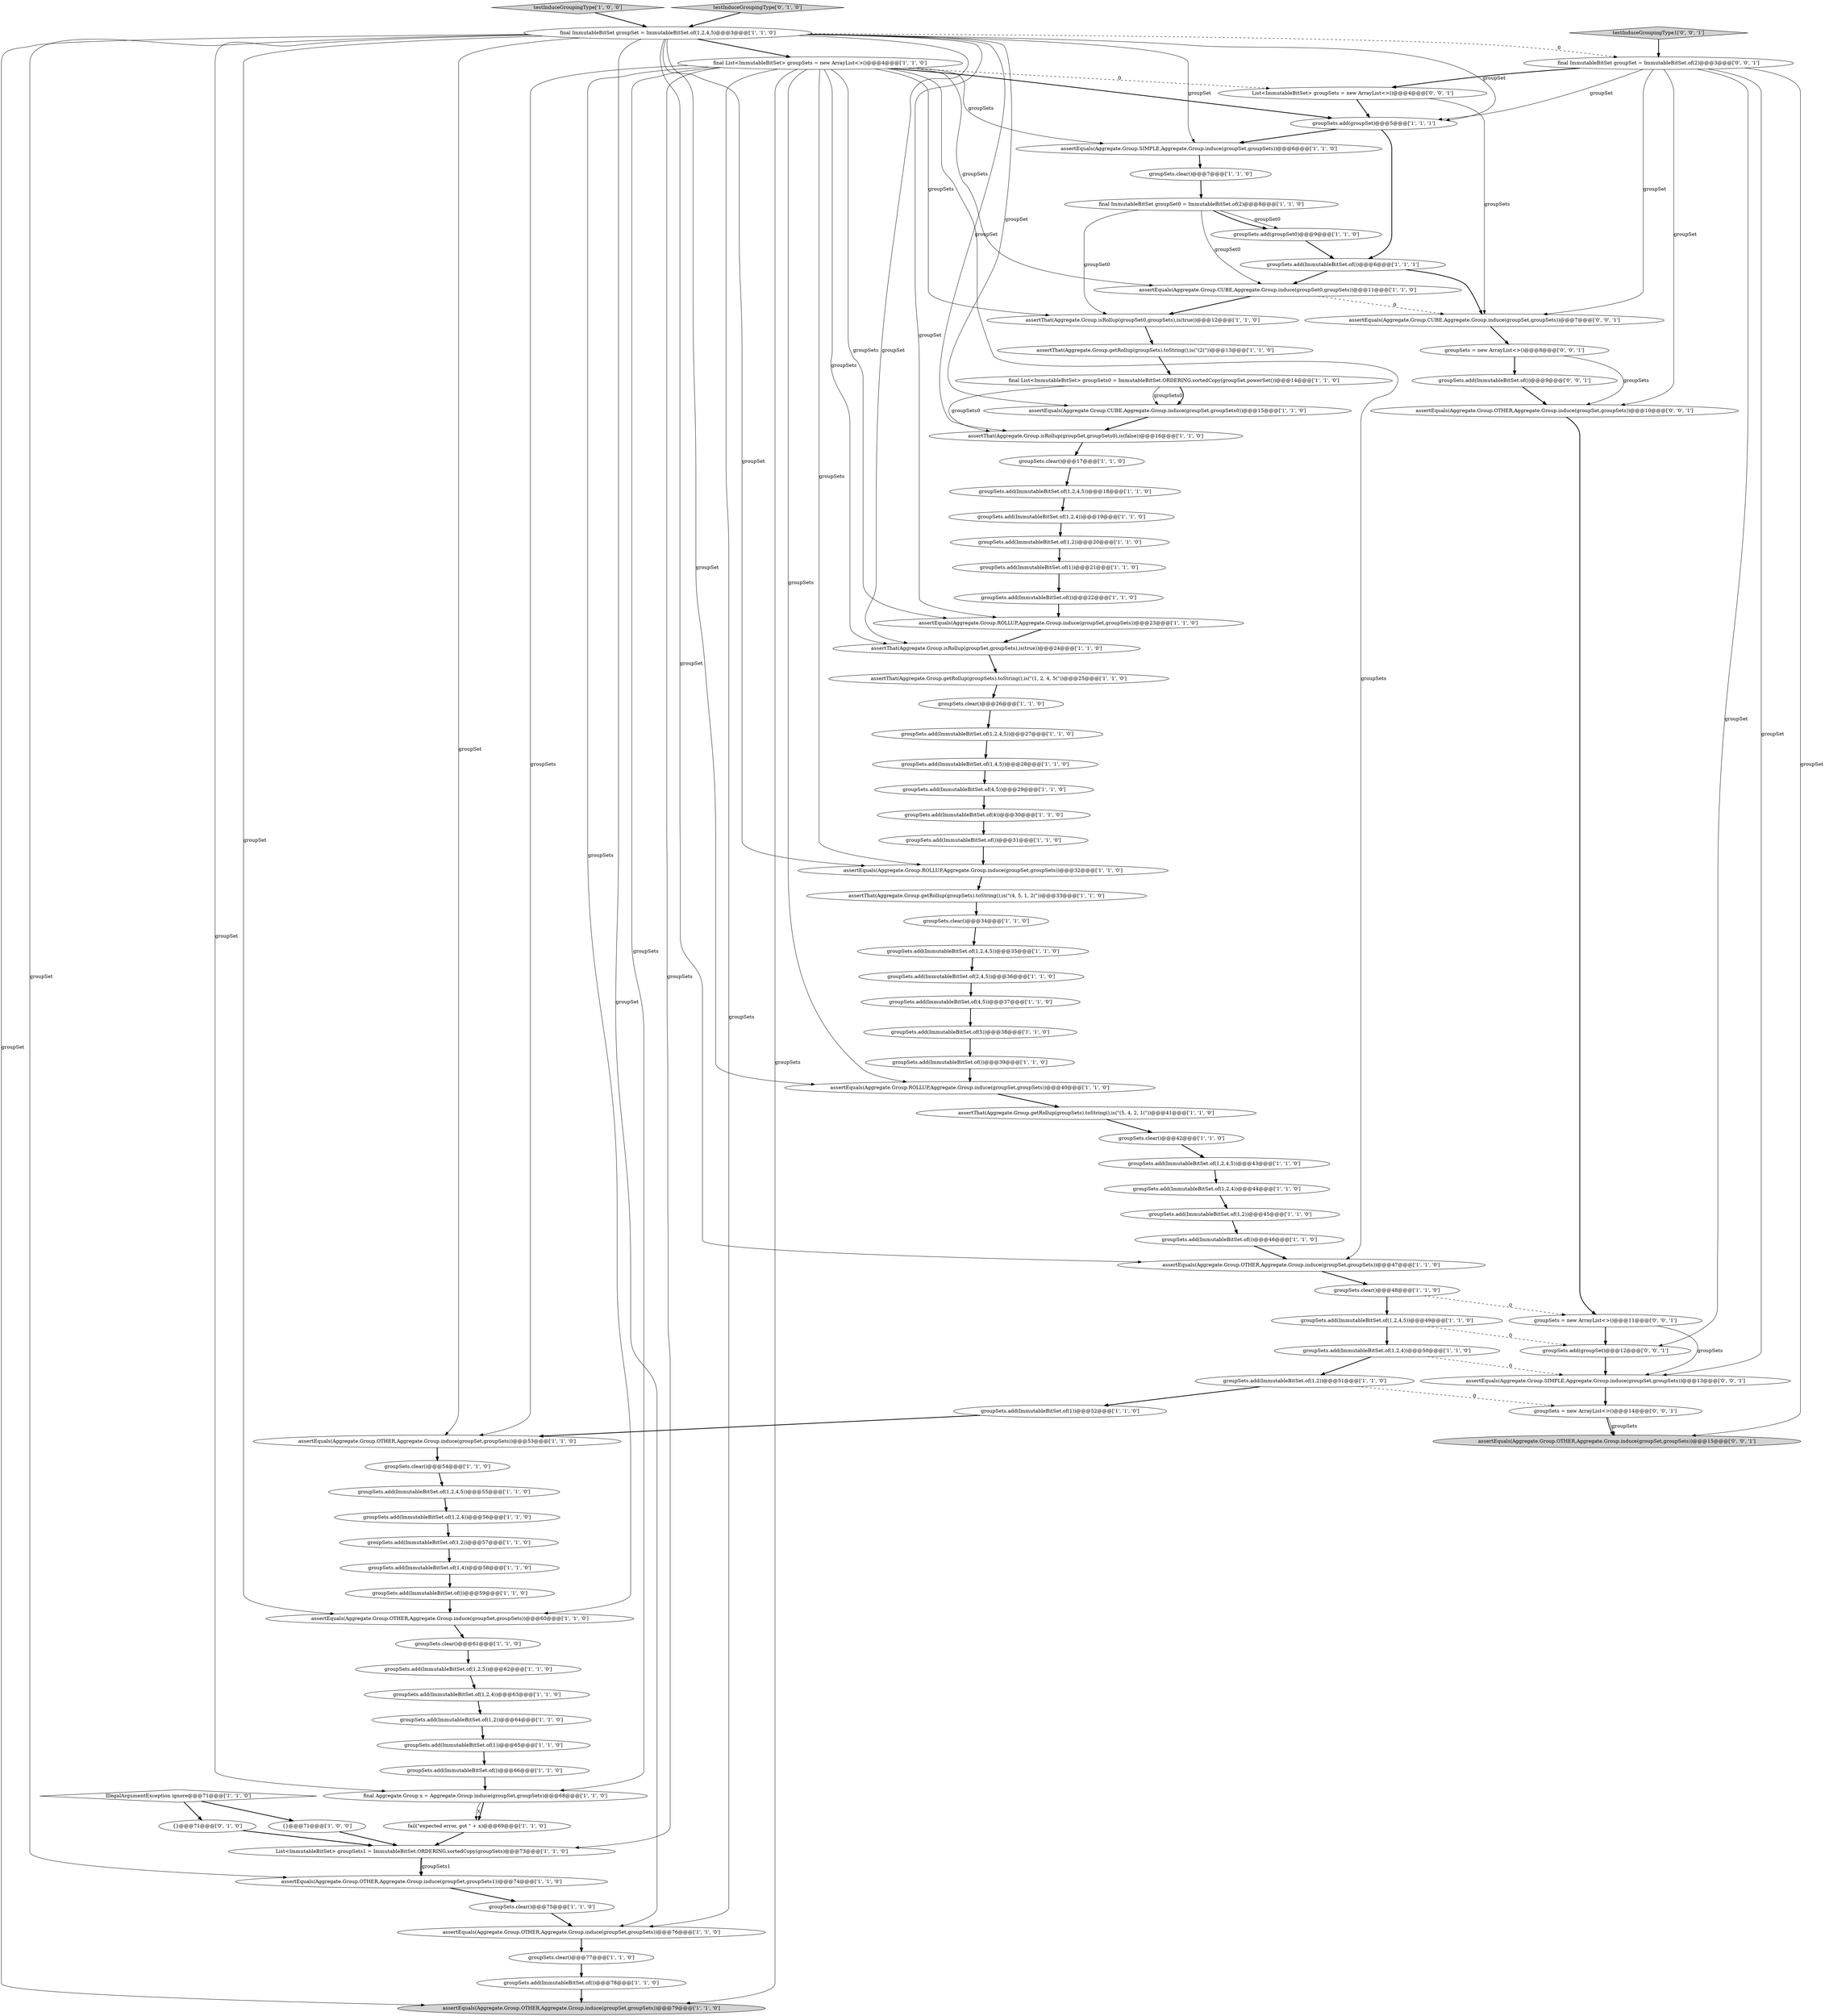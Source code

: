 digraph {
55 [style = filled, label = "assertEquals(Aggregate.Group.SIMPLE,Aggregate.Group.induce(groupSet,groupSets))@@@6@@@['1', '1', '0']", fillcolor = white, shape = ellipse image = "AAA0AAABBB1BBB"];
59 [style = filled, label = "final List<ImmutableBitSet> groupSets0 = ImmutableBitSet.ORDERING.sortedCopy(groupSet.powerSet())@@@14@@@['1', '1', '0']", fillcolor = white, shape = ellipse image = "AAA0AAABBB1BBB"];
87 [style = filled, label = "assertEquals(Aggregate.Group.OTHER,Aggregate.Group.induce(groupSet,groupSets))@@@10@@@['0', '0', '1']", fillcolor = white, shape = ellipse image = "AAA0AAABBB3BBB"];
24 [style = filled, label = "final Aggregate.Group x = Aggregate.Group.induce(groupSet,groupSets)@@@68@@@['1', '1', '0']", fillcolor = white, shape = ellipse image = "AAA0AAABBB1BBB"];
76 [style = filled, label = "{}@@@71@@@['0', '1', '0']", fillcolor = white, shape = ellipse image = "AAA0AAABBB2BBB"];
30 [style = filled, label = "assertEquals(Aggregate.Group.OTHER,Aggregate.Group.induce(groupSet,groupSets1))@@@74@@@['1', '1', '0']", fillcolor = white, shape = ellipse image = "AAA0AAABBB1BBB"];
33 [style = filled, label = "groupSets.add(ImmutableBitSet.of(4,5))@@@29@@@['1', '1', '0']", fillcolor = white, shape = ellipse image = "AAA0AAABBB1BBB"];
51 [style = filled, label = "assertEquals(Aggregate.Group.OTHER,Aggregate.Group.induce(groupSet,groupSets))@@@60@@@['1', '1', '0']", fillcolor = white, shape = ellipse image = "AAA0AAABBB1BBB"];
44 [style = filled, label = "groupSets.add(ImmutableBitSet.of(1,2,4,5))@@@27@@@['1', '1', '0']", fillcolor = white, shape = ellipse image = "AAA0AAABBB1BBB"];
65 [style = filled, label = "groupSets.add(ImmutableBitSet.of(1,2,4,5))@@@55@@@['1', '1', '0']", fillcolor = white, shape = ellipse image = "AAA0AAABBB1BBB"];
84 [style = filled, label = "assertEquals(Aggregate.Group.SIMPLE,Aggregate.Group.induce(groupSet,groupSets))@@@13@@@['0', '0', '1']", fillcolor = white, shape = ellipse image = "AAA0AAABBB3BBB"];
8 [style = filled, label = "assertEquals(Aggregate.Group.ROLLUP,Aggregate.Group.induce(groupSet,groupSets))@@@32@@@['1', '1', '0']", fillcolor = white, shape = ellipse image = "AAA0AAABBB1BBB"];
52 [style = filled, label = "groupSets.add(ImmutableBitSet.of(1,4))@@@58@@@['1', '1', '0']", fillcolor = white, shape = ellipse image = "AAA0AAABBB1BBB"];
53 [style = filled, label = "assertThat(Aggregate.Group.isRollup(groupSet0,groupSets),is(true))@@@12@@@['1', '1', '0']", fillcolor = white, shape = ellipse image = "AAA0AAABBB1BBB"];
48 [style = filled, label = "groupSets.clear()@@@17@@@['1', '1', '0']", fillcolor = white, shape = ellipse image = "AAA0AAABBB1BBB"];
29 [style = filled, label = "groupSets.clear()@@@54@@@['1', '1', '0']", fillcolor = white, shape = ellipse image = "AAA0AAABBB1BBB"];
54 [style = filled, label = "assertThat(Aggregate.Group.getRollup(groupSets).toString(),is(\"(2(\"))@@@13@@@['1', '1', '0']", fillcolor = white, shape = ellipse image = "AAA0AAABBB1BBB"];
3 [style = filled, label = "List<ImmutableBitSet> groupSets1 = ImmutableBitSet.ORDERING.sortedCopy(groupSets)@@@73@@@['1', '1', '0']", fillcolor = white, shape = ellipse image = "AAA0AAABBB1BBB"];
68 [style = filled, label = "assertEquals(Aggregate.Group.CUBE,Aggregate.Group.induce(groupSet0,groupSets))@@@11@@@['1', '1', '0']", fillcolor = white, shape = ellipse image = "AAA0AAABBB1BBB"];
50 [style = filled, label = "assertThat(Aggregate.Group.getRollup(groupSets).toString(),is(\"(5, 4, 2, 1(\"))@@@41@@@['1', '1', '0']", fillcolor = white, shape = ellipse image = "AAA0AAABBB1BBB"];
34 [style = filled, label = "groupSets.add(ImmutableBitSet.of())@@@66@@@['1', '1', '0']", fillcolor = white, shape = ellipse image = "AAA0AAABBB1BBB"];
6 [style = filled, label = "final ImmutableBitSet groupSet = ImmutableBitSet.of(1,2,4,5)@@@3@@@['1', '1', '0']", fillcolor = white, shape = ellipse image = "AAA0AAABBB1BBB"];
67 [style = filled, label = "groupSets.add(ImmutableBitSet.of(1,2,4))@@@44@@@['1', '1', '0']", fillcolor = white, shape = ellipse image = "AAA0AAABBB1BBB"];
41 [style = filled, label = "assertEquals(Aggregate.Group.OTHER,Aggregate.Group.induce(groupSet,groupSets))@@@76@@@['1', '1', '0']", fillcolor = white, shape = ellipse image = "AAA0AAABBB1BBB"];
86 [style = filled, label = "groupSets = new ArrayList<>()@@@8@@@['0', '0', '1']", fillcolor = white, shape = ellipse image = "AAA0AAABBB3BBB"];
78 [style = filled, label = "groupSets = new ArrayList<>()@@@11@@@['0', '0', '1']", fillcolor = white, shape = ellipse image = "AAA0AAABBB3BBB"];
20 [style = filled, label = "assertEquals(Aggregate.Group.OTHER,Aggregate.Group.induce(groupSet,groupSets))@@@79@@@['1', '1', '0']", fillcolor = lightgray, shape = ellipse image = "AAA0AAABBB1BBB"];
9 [style = filled, label = "groupSets.add(ImmutableBitSet.of(1,2,4))@@@50@@@['1', '1', '0']", fillcolor = white, shape = ellipse image = "AAA0AAABBB1BBB"];
37 [style = filled, label = "assertEquals(Aggregate.Group.CUBE,Aggregate.Group.induce(groupSet,groupSets0))@@@15@@@['1', '1', '0']", fillcolor = white, shape = ellipse image = "AAA0AAABBB1BBB"];
83 [style = filled, label = "assertEquals(Aggregate.Group.CUBE,Aggregate.Group.induce(groupSet,groupSets))@@@7@@@['0', '0', '1']", fillcolor = white, shape = ellipse image = "AAA0AAABBB3BBB"];
61 [style = filled, label = "groupSets.add(ImmutableBitSet.of(1))@@@65@@@['1', '1', '0']", fillcolor = white, shape = ellipse image = "AAA0AAABBB1BBB"];
62 [style = filled, label = "assertThat(Aggregate.Group.getRollup(groupSets).toString(),is(\"(1, 2, 4, 5(\"))@@@25@@@['1', '1', '0']", fillcolor = white, shape = ellipse image = "AAA0AAABBB1BBB"];
75 [style = filled, label = "IllegalArgumentException ignore@@@71@@@['1', '1', '0']", fillcolor = white, shape = diamond image = "AAA0AAABBB1BBB"];
7 [style = filled, label = "groupSets.clear()@@@7@@@['1', '1', '0']", fillcolor = white, shape = ellipse image = "AAA0AAABBB1BBB"];
11 [style = filled, label = "final ImmutableBitSet groupSet0 = ImmutableBitSet.of(2)@@@8@@@['1', '1', '0']", fillcolor = white, shape = ellipse image = "AAA0AAABBB1BBB"];
14 [style = filled, label = "groupSets.add(ImmutableBitSet.of(1,2,4))@@@56@@@['1', '1', '0']", fillcolor = white, shape = ellipse image = "AAA0AAABBB1BBB"];
13 [style = filled, label = "assertEquals(Aggregate.Group.OTHER,Aggregate.Group.induce(groupSet,groupSets))@@@53@@@['1', '1', '0']", fillcolor = white, shape = ellipse image = "AAA0AAABBB1BBB"];
39 [style = filled, label = "groupSets.add(ImmutableBitSet.of(5))@@@38@@@['1', '1', '0']", fillcolor = white, shape = ellipse image = "AAA0AAABBB1BBB"];
82 [style = filled, label = "assertEquals(Aggregate.Group.OTHER,Aggregate.Group.induce(groupSet,groupSets))@@@15@@@['0', '0', '1']", fillcolor = lightgray, shape = ellipse image = "AAA0AAABBB3BBB"];
23 [style = filled, label = "groupSets.add(ImmutableBitSet.of(1,4,5))@@@28@@@['1', '1', '0']", fillcolor = white, shape = ellipse image = "AAA0AAABBB1BBB"];
69 [style = filled, label = "groupSets.add(groupSet)@@@5@@@['1', '1', '1']", fillcolor = white, shape = ellipse image = "AAA0AAABBB1BBB"];
31 [style = filled, label = "groupSets.add(ImmutableBitSet.of(4,5))@@@37@@@['1', '1', '0']", fillcolor = white, shape = ellipse image = "AAA0AAABBB1BBB"];
45 [style = filled, label = "groupSets.clear()@@@48@@@['1', '1', '0']", fillcolor = white, shape = ellipse image = "AAA0AAABBB1BBB"];
80 [style = filled, label = "final ImmutableBitSet groupSet = ImmutableBitSet.of(2)@@@3@@@['0', '0', '1']", fillcolor = white, shape = ellipse image = "AAA0AAABBB3BBB"];
57 [style = filled, label = "testInduceGroupingType['1', '0', '0']", fillcolor = lightgray, shape = diamond image = "AAA0AAABBB1BBB"];
40 [style = filled, label = "{}@@@71@@@['1', '0', '0']", fillcolor = white, shape = ellipse image = "AAA0AAABBB1BBB"];
5 [style = filled, label = "final List<ImmutableBitSet> groupSets = new ArrayList<>()@@@4@@@['1', '1', '0']", fillcolor = white, shape = ellipse image = "AAA0AAABBB1BBB"];
60 [style = filled, label = "groupSets.add(ImmutableBitSet.of())@@@59@@@['1', '1', '0']", fillcolor = white, shape = ellipse image = "AAA0AAABBB1BBB"];
1 [style = filled, label = "assertThat(Aggregate.Group.isRollup(groupSet,groupSets),is(true))@@@24@@@['1', '1', '0']", fillcolor = white, shape = ellipse image = "AAA0AAABBB1BBB"];
15 [style = filled, label = "groupSets.add(ImmutableBitSet.of())@@@6@@@['1', '1', '1']", fillcolor = white, shape = ellipse image = "AAA0AAABBB1BBB"];
17 [style = filled, label = "groupSets.add(ImmutableBitSet.of(1))@@@52@@@['1', '1', '0']", fillcolor = white, shape = ellipse image = "AAA0AAABBB1BBB"];
64 [style = filled, label = "groupSets.clear()@@@61@@@['1', '1', '0']", fillcolor = white, shape = ellipse image = "AAA0AAABBB1BBB"];
32 [style = filled, label = "groupSets.add(ImmutableBitSet.of(1,2))@@@51@@@['1', '1', '0']", fillcolor = white, shape = ellipse image = "AAA0AAABBB1BBB"];
63 [style = filled, label = "groupSets.add(ImmutableBitSet.of(1,2,4,5))@@@49@@@['1', '1', '0']", fillcolor = white, shape = ellipse image = "AAA0AAABBB1BBB"];
27 [style = filled, label = "groupSets.add(ImmutableBitSet.of(4))@@@30@@@['1', '1', '0']", fillcolor = white, shape = ellipse image = "AAA0AAABBB1BBB"];
43 [style = filled, label = "groupSets.add(ImmutableBitSet.of(2,4,5))@@@36@@@['1', '1', '0']", fillcolor = white, shape = ellipse image = "AAA0AAABBB1BBB"];
77 [style = filled, label = "testInduceGroupingType['0', '1', '0']", fillcolor = lightgray, shape = diamond image = "AAA0AAABBB2BBB"];
0 [style = filled, label = "groupSets.add(groupSet0)@@@9@@@['1', '1', '0']", fillcolor = white, shape = ellipse image = "AAA0AAABBB1BBB"];
47 [style = filled, label = "groupSets.add(ImmutableBitSet.of(1,2,4,5))@@@18@@@['1', '1', '0']", fillcolor = white, shape = ellipse image = "AAA0AAABBB1BBB"];
10 [style = filled, label = "groupSets.add(ImmutableBitSet.of(1,2))@@@57@@@['1', '1', '0']", fillcolor = white, shape = ellipse image = "AAA0AAABBB1BBB"];
73 [style = filled, label = "groupSets.add(ImmutableBitSet.of())@@@78@@@['1', '1', '0']", fillcolor = white, shape = ellipse image = "AAA0AAABBB1BBB"];
18 [style = filled, label = "assertEquals(Aggregate.Group.ROLLUP,Aggregate.Group.induce(groupSet,groupSets))@@@40@@@['1', '1', '0']", fillcolor = white, shape = ellipse image = "AAA0AAABBB1BBB"];
28 [style = filled, label = "groupSets.add(ImmutableBitSet.of(1,2,4,5))@@@43@@@['1', '1', '0']", fillcolor = white, shape = ellipse image = "AAA0AAABBB1BBB"];
74 [style = filled, label = "groupSets.add(ImmutableBitSet.of(1,2,5))@@@62@@@['1', '1', '0']", fillcolor = white, shape = ellipse image = "AAA0AAABBB1BBB"];
72 [style = filled, label = "fail(\"expected error, got \" + x)@@@69@@@['1', '1', '0']", fillcolor = white, shape = ellipse image = "AAA0AAABBB1BBB"];
12 [style = filled, label = "groupSets.add(ImmutableBitSet.of(1,2,4))@@@63@@@['1', '1', '0']", fillcolor = white, shape = ellipse image = "AAA0AAABBB1BBB"];
71 [style = filled, label = "groupSets.add(ImmutableBitSet.of(1,2,4))@@@19@@@['1', '1', '0']", fillcolor = white, shape = ellipse image = "AAA0AAABBB1BBB"];
4 [style = filled, label = "groupSets.add(ImmutableBitSet.of())@@@39@@@['1', '1', '0']", fillcolor = white, shape = ellipse image = "AAA0AAABBB1BBB"];
49 [style = filled, label = "groupSets.add(ImmutableBitSet.of(1,2))@@@64@@@['1', '1', '0']", fillcolor = white, shape = ellipse image = "AAA0AAABBB1BBB"];
66 [style = filled, label = "assertThat(Aggregate.Group.isRollup(groupSet,groupSets0),is(false))@@@16@@@['1', '1', '0']", fillcolor = white, shape = ellipse image = "AAA0AAABBB1BBB"];
42 [style = filled, label = "groupSets.clear()@@@26@@@['1', '1', '0']", fillcolor = white, shape = ellipse image = "AAA0AAABBB1BBB"];
26 [style = filled, label = "groupSets.clear()@@@42@@@['1', '1', '0']", fillcolor = white, shape = ellipse image = "AAA0AAABBB1BBB"];
36 [style = filled, label = "groupSets.add(ImmutableBitSet.of(1,2))@@@20@@@['1', '1', '0']", fillcolor = white, shape = ellipse image = "AAA0AAABBB1BBB"];
22 [style = filled, label = "assertEquals(Aggregate.Group.ROLLUP,Aggregate.Group.induce(groupSet,groupSets))@@@23@@@['1', '1', '0']", fillcolor = white, shape = ellipse image = "AAA0AAABBB1BBB"];
25 [style = filled, label = "groupSets.clear()@@@75@@@['1', '1', '0']", fillcolor = white, shape = ellipse image = "AAA0AAABBB1BBB"];
19 [style = filled, label = "groupSets.clear()@@@34@@@['1', '1', '0']", fillcolor = white, shape = ellipse image = "AAA0AAABBB1BBB"];
46 [style = filled, label = "groupSets.add(ImmutableBitSet.of(1))@@@21@@@['1', '1', '0']", fillcolor = white, shape = ellipse image = "AAA0AAABBB1BBB"];
58 [style = filled, label = "groupSets.clear()@@@77@@@['1', '1', '0']", fillcolor = white, shape = ellipse image = "AAA0AAABBB1BBB"];
2 [style = filled, label = "groupSets.add(ImmutableBitSet.of(1,2,4,5))@@@35@@@['1', '1', '0']", fillcolor = white, shape = ellipse image = "AAA0AAABBB1BBB"];
79 [style = filled, label = "groupSets.add(groupSet)@@@12@@@['0', '0', '1']", fillcolor = white, shape = ellipse image = "AAA0AAABBB3BBB"];
38 [style = filled, label = "groupSets.add(ImmutableBitSet.of())@@@31@@@['1', '1', '0']", fillcolor = white, shape = ellipse image = "AAA0AAABBB1BBB"];
35 [style = filled, label = "groupSets.add(ImmutableBitSet.of(1,2))@@@45@@@['1', '1', '0']", fillcolor = white, shape = ellipse image = "AAA0AAABBB1BBB"];
81 [style = filled, label = "groupSets.add(ImmutableBitSet.of())@@@9@@@['0', '0', '1']", fillcolor = white, shape = ellipse image = "AAA0AAABBB3BBB"];
70 [style = filled, label = "groupSets.add(ImmutableBitSet.of())@@@22@@@['1', '1', '0']", fillcolor = white, shape = ellipse image = "AAA0AAABBB1BBB"];
56 [style = filled, label = "assertEquals(Aggregate.Group.OTHER,Aggregate.Group.induce(groupSet,groupSets))@@@47@@@['1', '1', '0']", fillcolor = white, shape = ellipse image = "AAA0AAABBB1BBB"];
88 [style = filled, label = "List<ImmutableBitSet> groupSets = new ArrayList<>()@@@4@@@['0', '0', '1']", fillcolor = white, shape = ellipse image = "AAA0AAABBB3BBB"];
16 [style = filled, label = "groupSets.add(ImmutableBitSet.of())@@@46@@@['1', '1', '0']", fillcolor = white, shape = ellipse image = "AAA0AAABBB1BBB"];
85 [style = filled, label = "testInduceGroupingType1['0', '0', '1']", fillcolor = lightgray, shape = diamond image = "AAA0AAABBB3BBB"];
89 [style = filled, label = "groupSets = new ArrayList<>()@@@14@@@['0', '0', '1']", fillcolor = white, shape = ellipse image = "AAA0AAABBB3BBB"];
21 [style = filled, label = "assertThat(Aggregate.Group.getRollup(groupSets).toString(),is(\"(4, 5, 1, 2(\"))@@@33@@@['1', '1', '0']", fillcolor = white, shape = ellipse image = "AAA0AAABBB1BBB"];
5->41 [style = solid, label="groupSets"];
27->38 [style = bold, label=""];
5->68 [style = solid, label="groupSets"];
80->83 [style = solid, label="groupSet"];
88->83 [style = solid, label="groupSets"];
5->13 [style = solid, label="groupSets"];
5->55 [style = solid, label="groupSets"];
69->15 [style = bold, label=""];
5->20 [style = solid, label="groupSets"];
80->87 [style = solid, label="groupSet"];
53->54 [style = bold, label=""];
65->14 [style = bold, label=""];
58->73 [style = bold, label=""];
0->15 [style = bold, label=""];
69->55 [style = bold, label=""];
84->89 [style = bold, label=""];
6->24 [style = solid, label="groupSet"];
5->18 [style = solid, label="groupSets"];
5->88 [style = dashed, label="0"];
88->69 [style = bold, label=""];
44->23 [style = bold, label=""];
52->60 [style = bold, label=""];
6->13 [style = solid, label="groupSet"];
42->44 [style = bold, label=""];
23->33 [style = bold, label=""];
34->24 [style = bold, label=""];
62->42 [style = bold, label=""];
6->66 [style = solid, label="groupSet"];
80->79 [style = solid, label="groupSet"];
26->28 [style = bold, label=""];
41->58 [style = bold, label=""];
3->30 [style = bold, label=""];
83->86 [style = bold, label=""];
6->18 [style = solid, label="groupSet"];
63->79 [style = dashed, label="0"];
60->51 [style = bold, label=""];
7->11 [style = bold, label=""];
24->72 [style = bold, label=""];
45->63 [style = bold, label=""];
21->19 [style = bold, label=""];
16->56 [style = bold, label=""];
79->84 [style = bold, label=""];
9->32 [style = bold, label=""];
64->74 [style = bold, label=""];
14->10 [style = bold, label=""];
4->18 [style = bold, label=""];
76->3 [style = bold, label=""];
80->69 [style = solid, label="groupSet"];
19->2 [style = bold, label=""];
78->84 [style = solid, label="groupSets"];
33->27 [style = bold, label=""];
39->4 [style = bold, label=""];
74->12 [style = bold, label=""];
5->8 [style = solid, label="groupSets"];
68->83 [style = dashed, label="0"];
66->48 [style = bold, label=""];
18->50 [style = bold, label=""];
59->37 [style = solid, label="groupSets0"];
36->46 [style = bold, label=""];
71->36 [style = bold, label=""];
40->3 [style = bold, label=""];
55->7 [style = bold, label=""];
57->6 [style = bold, label=""];
9->84 [style = dashed, label="0"];
80->88 [style = bold, label=""];
54->59 [style = bold, label=""];
3->30 [style = solid, label="groupSets1"];
70->22 [style = bold, label=""];
6->1 [style = solid, label="groupSet"];
6->51 [style = solid, label="groupSet"];
6->8 [style = solid, label="groupSet"];
1->62 [style = bold, label=""];
32->17 [style = bold, label=""];
77->6 [style = bold, label=""];
2->43 [style = bold, label=""];
67->35 [style = bold, label=""];
85->80 [style = bold, label=""];
45->78 [style = dashed, label="0"];
81->87 [style = bold, label=""];
5->22 [style = solid, label="groupSets"];
11->68 [style = solid, label="groupSet0"];
75->40 [style = bold, label=""];
25->41 [style = bold, label=""];
86->87 [style = solid, label="groupSets"];
78->79 [style = bold, label=""];
6->20 [style = solid, label="groupSet"];
59->37 [style = bold, label=""];
68->53 [style = bold, label=""];
49->61 [style = bold, label=""];
72->3 [style = bold, label=""];
5->24 [style = solid, label="groupSets"];
37->66 [style = bold, label=""];
59->66 [style = solid, label="groupSets0"];
15->68 [style = bold, label=""];
29->65 [style = bold, label=""];
5->1 [style = solid, label="groupSets"];
46->70 [style = bold, label=""];
12->49 [style = bold, label=""];
6->5 [style = bold, label=""];
61->34 [style = bold, label=""];
6->80 [style = dashed, label="0"];
56->45 [style = bold, label=""];
11->53 [style = solid, label="groupSet0"];
6->41 [style = solid, label="groupSet"];
51->64 [style = bold, label=""];
89->82 [style = solid, label="groupSets"];
5->51 [style = solid, label="groupSets"];
80->82 [style = solid, label="groupSet"];
17->13 [style = bold, label=""];
38->8 [style = bold, label=""];
22->1 [style = bold, label=""];
31->39 [style = bold, label=""];
89->82 [style = bold, label=""];
75->76 [style = bold, label=""];
32->89 [style = dashed, label="0"];
87->78 [style = bold, label=""];
6->30 [style = solid, label="groupSet"];
43->31 [style = bold, label=""];
50->26 [style = bold, label=""];
11->0 [style = solid, label="groupSet0"];
6->56 [style = solid, label="groupSet"];
35->16 [style = bold, label=""];
63->9 [style = bold, label=""];
86->81 [style = bold, label=""];
28->67 [style = bold, label=""];
6->69 [style = solid, label="groupSet"];
6->37 [style = solid, label="groupSet"];
6->22 [style = solid, label="groupSet"];
30->25 [style = bold, label=""];
73->20 [style = bold, label=""];
5->3 [style = solid, label="groupSets"];
10->52 [style = bold, label=""];
47->71 [style = bold, label=""];
5->53 [style = solid, label="groupSets"];
13->29 [style = bold, label=""];
11->0 [style = bold, label=""];
6->55 [style = solid, label="groupSet"];
48->47 [style = bold, label=""];
5->69 [style = bold, label=""];
15->83 [style = bold, label=""];
24->72 [style = solid, label="x"];
8->21 [style = bold, label=""];
5->56 [style = solid, label="groupSets"];
80->84 [style = solid, label="groupSet"];
}
